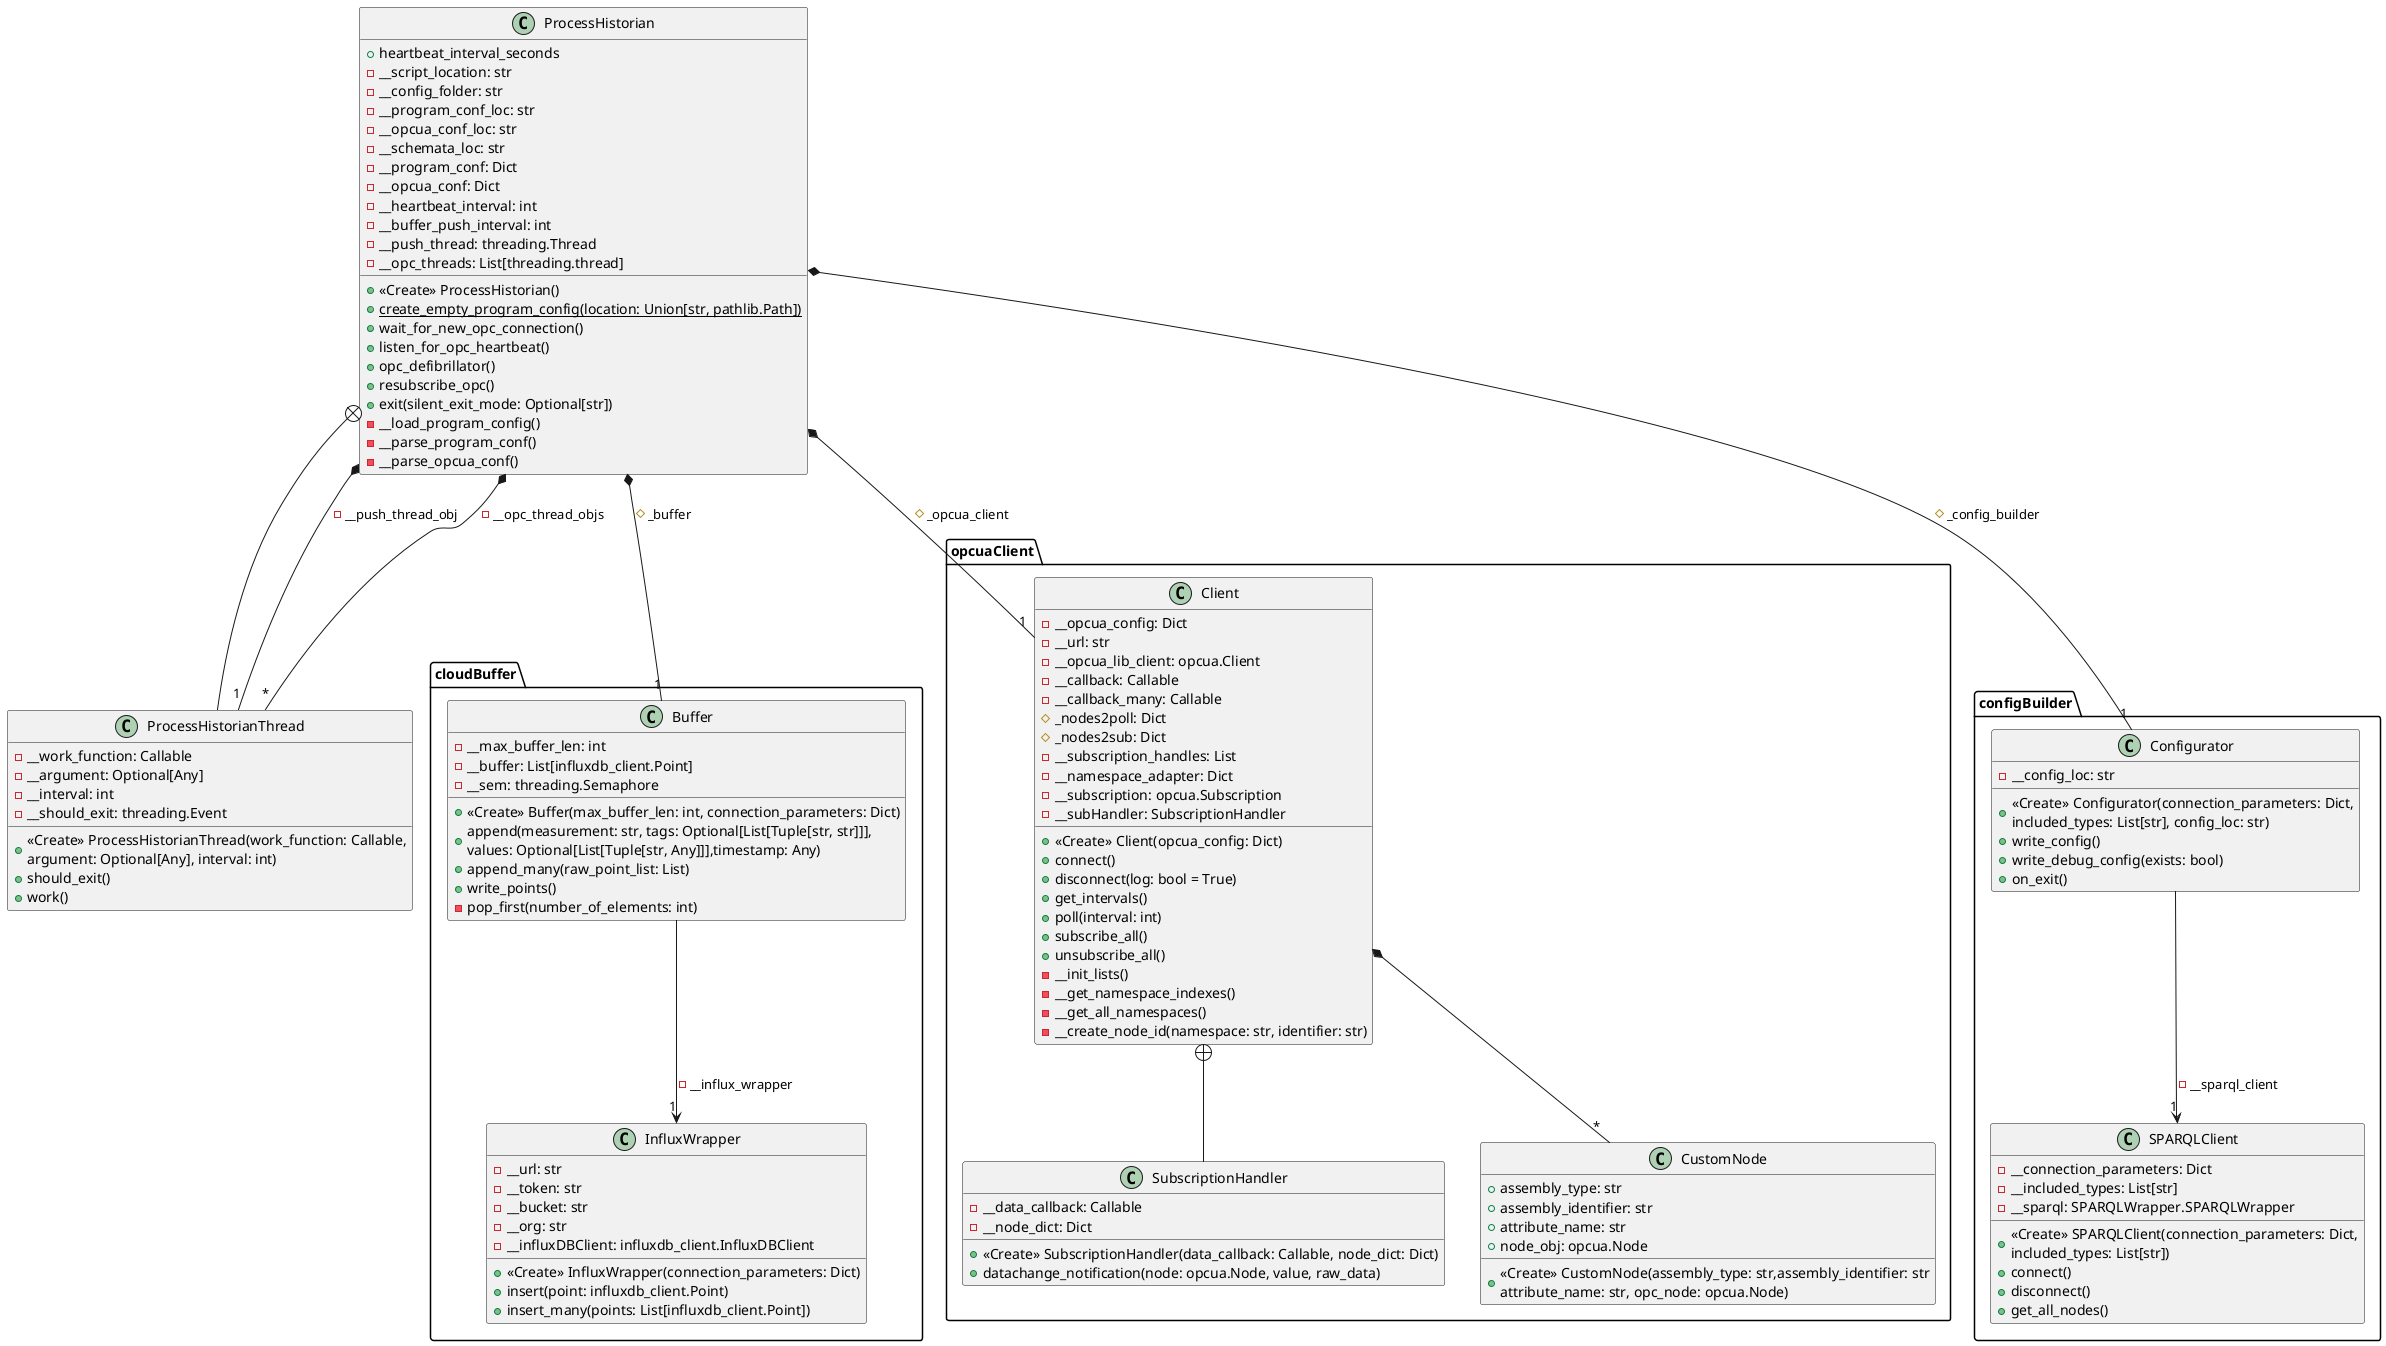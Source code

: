 @startuml "Process Historian"

class cloudBuffer.Buffer {
    - __max_buffer_len: int
    - __buffer: List[influxdb_client.Point]
    - __sem: threading.Semaphore
    + <<Create>> Buffer(max_buffer_len: int, connection_parameters: Dict)
    + append(measurement: str, tags: Optional[List[Tuple[str, str]]],\nvalues: Optional[List[Tuple[str, Any]]],timestamp: Any)
    + append_many(raw_point_list: List)
    + write_points()
    - pop_first(number_of_elements: int)
}
class cloudBuffer.InfluxWrapper{
    - __url: str
    - __token: str
    - __bucket: str
    - __org: str
    - __influxDBClient: influxdb_client.InfluxDBClient
    + <<Create>> InfluxWrapper(connection_parameters: Dict)
    + insert(point: influxdb_client.Point)
    + insert_many(points: List[influxdb_client.Point])
}
cloudBuffer.Buffer --> "1" cloudBuffer.InfluxWrapper : - __influx_wrapper

class opcuaClient.Client {
    - __opcua_config: Dict
    - __url: str
    - __opcua_lib_client: opcua.Client
    - __callback: Callable
    - __callback_many: Callable
    # _nodes2poll: Dict
    # _nodes2sub: Dict
    - __subscription_handles: List
    - __namespace_adapter: Dict
    - __subscription: opcua.Subscription
    - __subHandler: SubscriptionHandler
    +<<Create>> Client(opcua_config: Dict)
    + connect()
    + disconnect(log: bool = True)
    + get_intervals()
    + poll(interval: int)
    + subscribe_all()
    + unsubscribe_all()
    - __init_lists()
    - __get_namespace_indexes()
    - __get_all_namespaces()
    - __create_node_id(namespace: str, identifier: str)
}
class opcuaClient.SubscriptionHandler {
    - __data_callback: Callable
    - __node_dict: Dict
    + <<Create>> SubscriptionHandler(data_callback: Callable, node_dict: Dict)
    + datachange_notification(node: opcua.Node, value, raw_data)
}
class opcuaClient.CustomNode {
    + assembly_type: str
    + assembly_identifier: str
    + attribute_name: str
    + node_obj: opcua.Node
    + <<Create>> CustomNode(assembly_type: str,assembly_identifier: str\nattribute_name: str, opc_node: opcua.Node)
}
opcuaClient.Client +-- opcuaClient.SubscriptionHandler
opcuaClient.Client *-- "*" opcuaClient.CustomNode


class configBuilder.Configurator {
    - __config_loc: str
    + <<Create>> Configurator(connection_parameters: Dict,\nincluded_types: List[str], config_loc: str)
    + write_config()
    + write_debug_config(exists: bool)
    + on_exit()
}
class configBuilder.SPARQLClient{
    - __connection_parameters: Dict
    - __included_types: List[str]
    - __sparql: SPARQLWrapper.SPARQLWrapper
    + <<Create>> SPARQLClient(connection_parameters: Dict,\nincluded_types: List[str])
    + connect()
    + disconnect()
    + get_all_nodes()
}
configBuilder.Configurator --> "1" configBuilder.SPARQLClient: - __sparql_client

class ProcessHistorian {
    + heartbeat_interval_seconds
    - __script_location: str
    - __config_folder: str
    - __program_conf_loc: str
    - __opcua_conf_loc: str
    - __schemata_loc: str
    - __program_conf: Dict
    - __opcua_conf: Dict
    - __heartbeat_interval: int
    - __buffer_push_interval: int
    - __push_thread: threading.Thread
    - __opc_threads: List[threading.thread]
    + <<Create>> ProcessHistorian()
    + {static} create_empty_program_config(location: Union[str, pathlib.Path])
    + wait_for_new_opc_connection()
    + listen_for_opc_heartbeat()
    + opc_defibrillator()
    + resubscribe_opc()
    + exit(silent_exit_mode: Optional[str])
    - __load_program_config()
    - __parse_program_conf()
    - __parse_opcua_conf()
}
ProcessHistorian *-- "1" cloudBuffer.Buffer: # _buffer
ProcessHistorian *-- "1" opcuaClient.Client: # _opcua_client
ProcessHistorian *-- "1" configBuilder.Configurator: # _config_builder
ProcessHistorian +-- ProcessHistorianThread
ProcessHistorian *-- "1" ProcessHistorianThread: - __push_thread_obj
ProcessHistorian *-- "*" ProcessHistorianThread: - __opc_thread_objs

class ProcessHistorianThread {
    - __work_function: Callable
    - __argument: Optional[Any]
    - __interval: int
    - __should_exit: threading.Event
    + <<Create>> ProcessHistorianThread(work_function: Callable,\nargument: Optional[Any], interval: int)
    + should_exit()
    + work()
}

@enduml